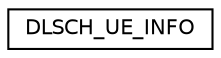 digraph "Graphical Class Hierarchy"
{
 // LATEX_PDF_SIZE
  edge [fontname="Helvetica",fontsize="10",labelfontname="Helvetica",labelfontsize="10"];
  node [fontname="Helvetica",fontsize="10",shape=record];
  rankdir="LR";
  Node0 [label="DLSCH_UE_INFO",height=0.2,width=0.4,color="black", fillcolor="white", style="filled",URL="$structDLSCH__UE__INFO.html",tooltip=" "];
}

